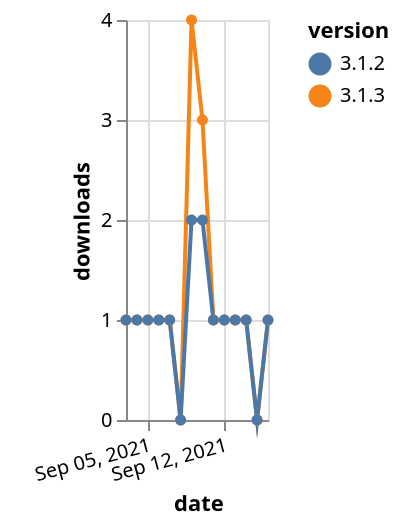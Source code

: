 {"$schema": "https://vega.github.io/schema/vega-lite/v5.json", "description": "A simple bar chart with embedded data.", "data": {"values": [{"date": "2021-09-03", "total": 212, "delta": 1, "version": "3.1.3"}, {"date": "2021-09-04", "total": 213, "delta": 1, "version": "3.1.3"}, {"date": "2021-09-05", "total": 214, "delta": 1, "version": "3.1.3"}, {"date": "2021-09-06", "total": 215, "delta": 1, "version": "3.1.3"}, {"date": "2021-09-07", "total": 216, "delta": 1, "version": "3.1.3"}, {"date": "2021-09-08", "total": 216, "delta": 0, "version": "3.1.3"}, {"date": "2021-09-09", "total": 220, "delta": 4, "version": "3.1.3"}, {"date": "2021-09-10", "total": 223, "delta": 3, "version": "3.1.3"}, {"date": "2021-09-11", "total": 224, "delta": 1, "version": "3.1.3"}, {"date": "2021-09-12", "total": 225, "delta": 1, "version": "3.1.3"}, {"date": "2021-09-13", "total": 226, "delta": 1, "version": "3.1.3"}, {"date": "2021-09-14", "total": 227, "delta": 1, "version": "3.1.3"}, {"date": "2021-09-15", "total": 227, "delta": 0, "version": "3.1.3"}, {"date": "2021-09-16", "total": 228, "delta": 1, "version": "3.1.3"}, {"date": "2021-09-03", "total": 375, "delta": 1, "version": "3.1.2"}, {"date": "2021-09-04", "total": 376, "delta": 1, "version": "3.1.2"}, {"date": "2021-09-05", "total": 377, "delta": 1, "version": "3.1.2"}, {"date": "2021-09-06", "total": 378, "delta": 1, "version": "3.1.2"}, {"date": "2021-09-07", "total": 379, "delta": 1, "version": "3.1.2"}, {"date": "2021-09-08", "total": 379, "delta": 0, "version": "3.1.2"}, {"date": "2021-09-09", "total": 381, "delta": 2, "version": "3.1.2"}, {"date": "2021-09-10", "total": 383, "delta": 2, "version": "3.1.2"}, {"date": "2021-09-11", "total": 384, "delta": 1, "version": "3.1.2"}, {"date": "2021-09-12", "total": 385, "delta": 1, "version": "3.1.2"}, {"date": "2021-09-13", "total": 386, "delta": 1, "version": "3.1.2"}, {"date": "2021-09-14", "total": 387, "delta": 1, "version": "3.1.2"}, {"date": "2021-09-15", "total": 387, "delta": 0, "version": "3.1.2"}, {"date": "2021-09-16", "total": 388, "delta": 1, "version": "3.1.2"}]}, "width": "container", "mark": {"type": "line", "point": {"filled": true}}, "encoding": {"x": {"field": "date", "type": "temporal", "timeUnit": "yearmonthdate", "title": "date", "axis": {"labelAngle": -15}}, "y": {"field": "delta", "type": "quantitative", "title": "downloads"}, "color": {"field": "version", "type": "nominal"}, "tooltip": {"field": "delta"}}}